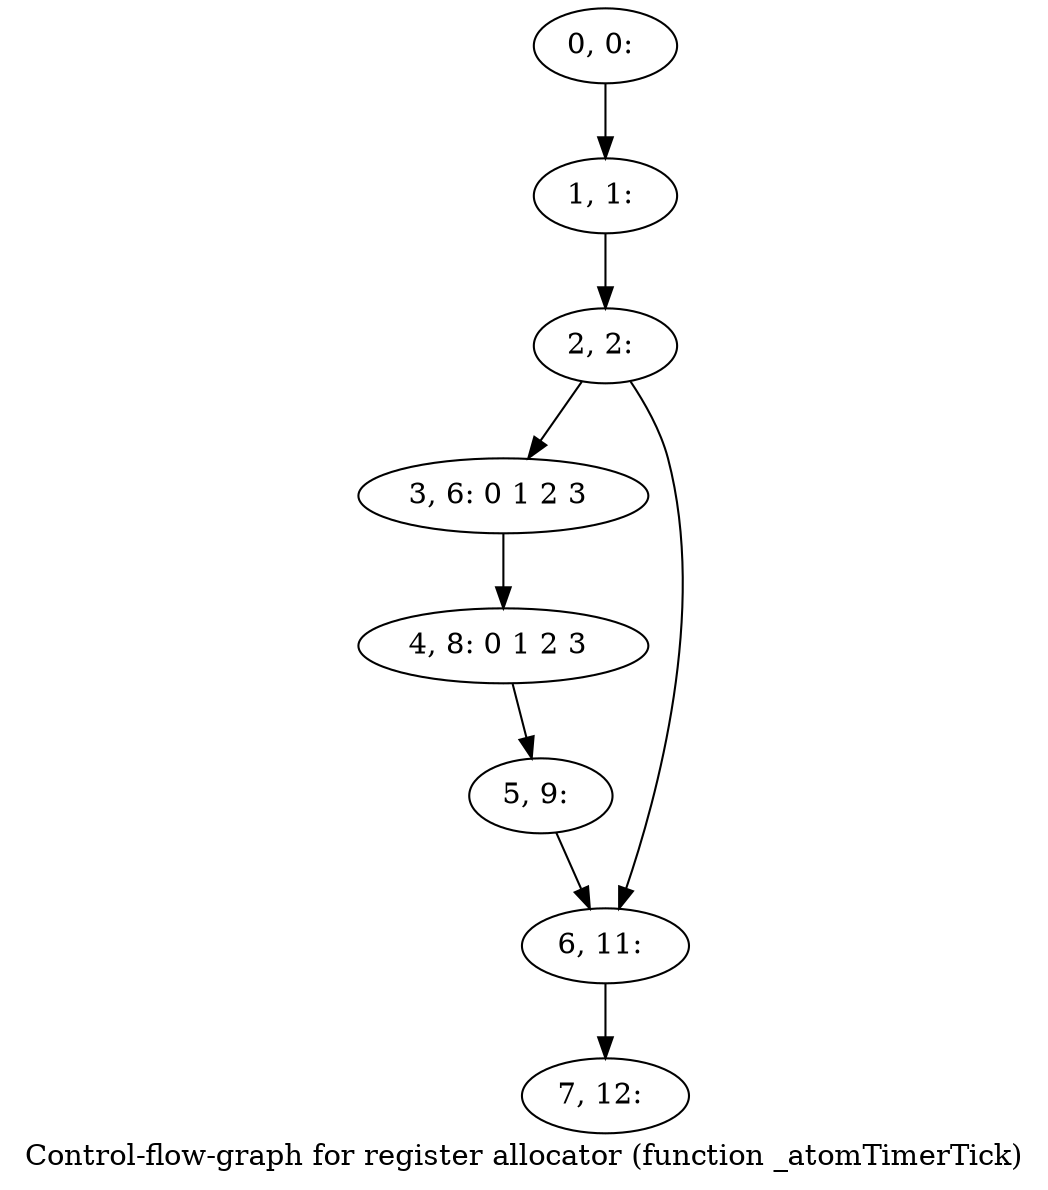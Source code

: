 digraph G {
graph [label="Control-flow-graph for register allocator (function _atomTimerTick)"]
0[label="0, 0: "];
1[label="1, 1: "];
2[label="2, 2: "];
3[label="3, 6: 0 1 2 3 "];
4[label="4, 8: 0 1 2 3 "];
5[label="5, 9: "];
6[label="6, 11: "];
7[label="7, 12: "];
0->1 ;
1->2 ;
2->3 ;
2->6 ;
3->4 ;
4->5 ;
5->6 ;
6->7 ;
}
